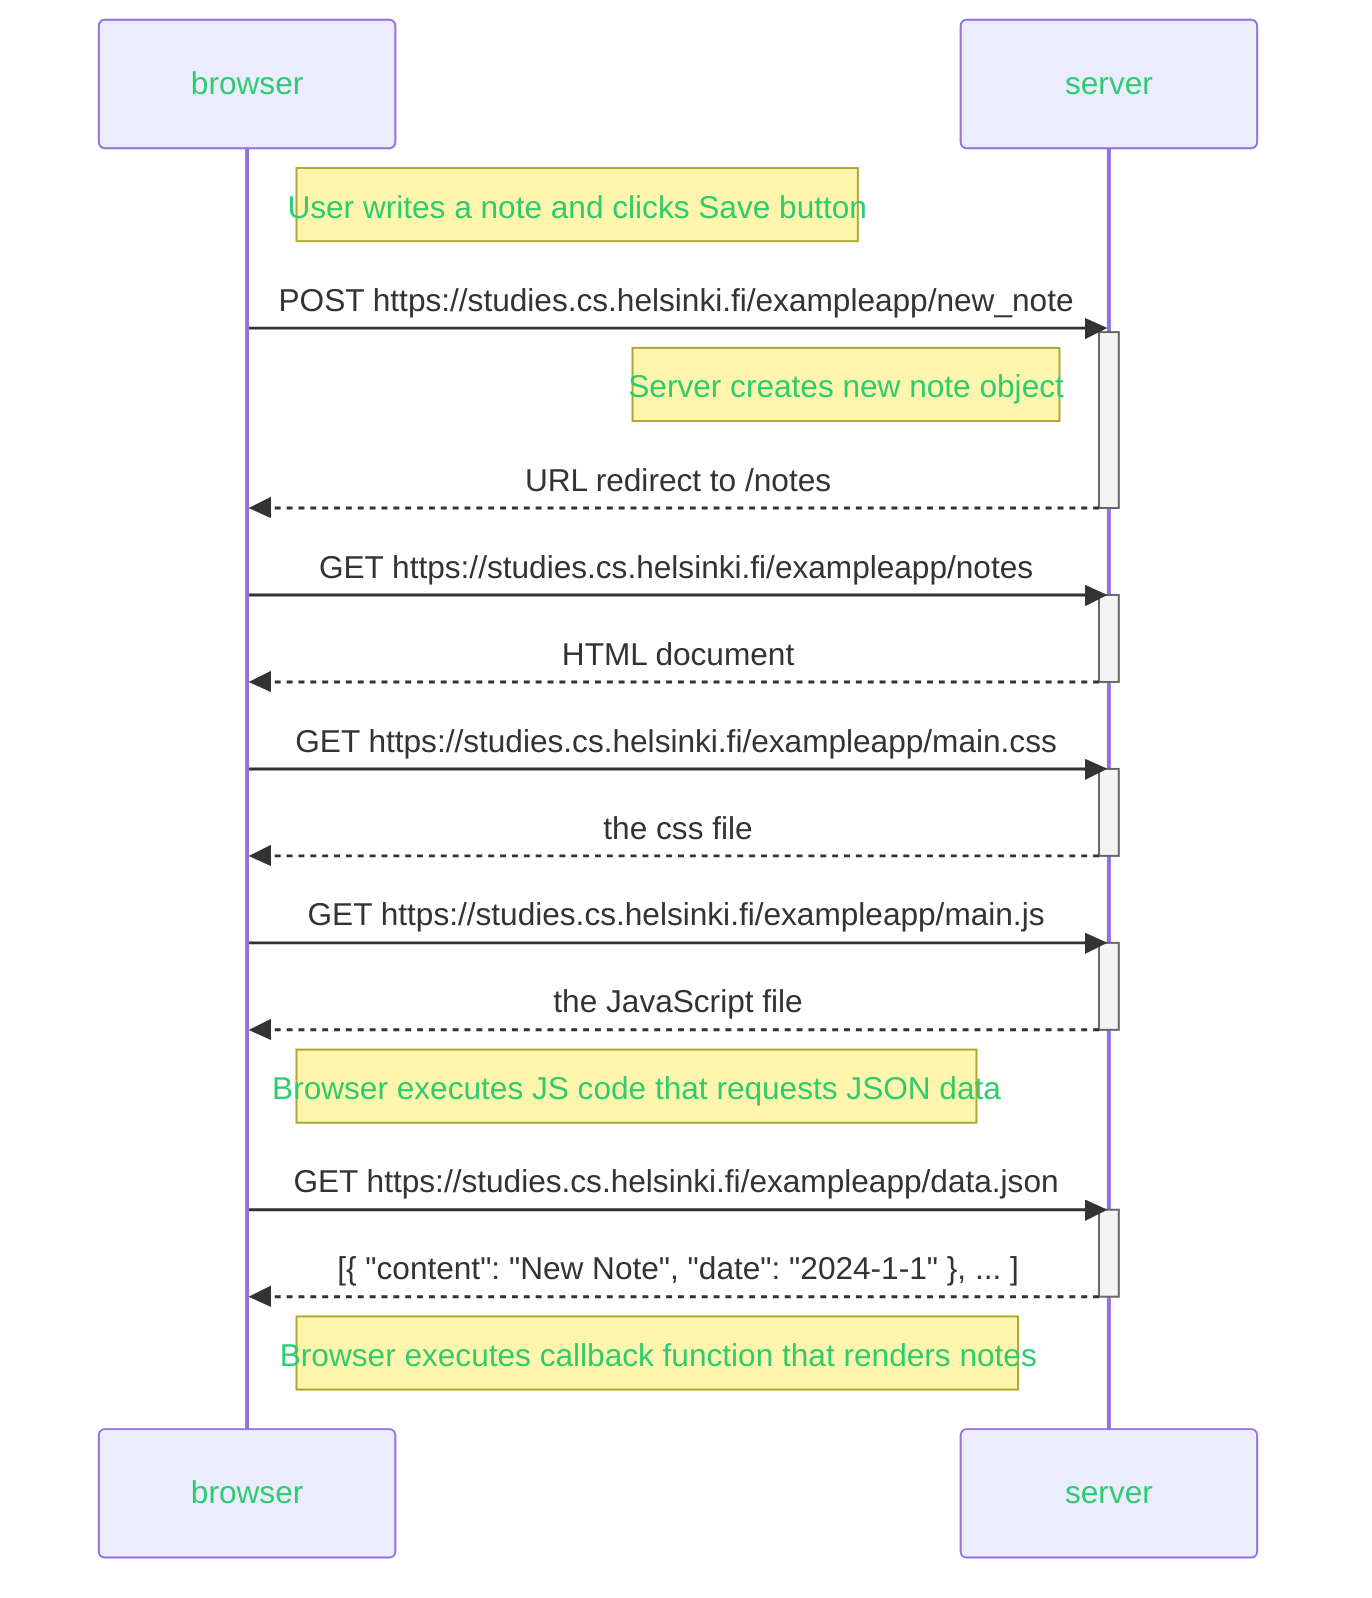 %%{init: {'theme': 'default', 'themeVariables': { 'noteTextColor': '#2ecc71', 'actorTextColor': '#2ecc71' }}}%%
sequenceDiagram
    participant browser
    participant server

    Note right of browser: User writes a note and clicks Save button
    
    browser->>server: POST https://studies.cs.helsinki.fi/exampleapp/new_note
    activate server
    Note left of server: Server creates new note object
    server-->>browser: URL redirect to /notes
    deactivate server
    
    browser->>server: GET https://studies.cs.helsinki.fi/exampleapp/notes
    activate server
    server-->>browser: HTML document
    deactivate server
    
    browser->>server: GET https://studies.cs.helsinki.fi/exampleapp/main.css
    activate server
    server-->>browser: the css file
    deactivate server
    
    browser->>server: GET https://studies.cs.helsinki.fi/exampleapp/main.js
    activate server
    server-->>browser: the JavaScript file
    deactivate server
    
    Note right of browser: Browser executes JS code that requests JSON data
    
    browser->>server: GET https://studies.cs.helsinki.fi/exampleapp/data.json
    activate server
    server-->>browser: [{ "content": "New Note", "date": "2024-1-1" }, ... ]
    deactivate server
    
    Note right of browser: Browser executes callback function that renders notes